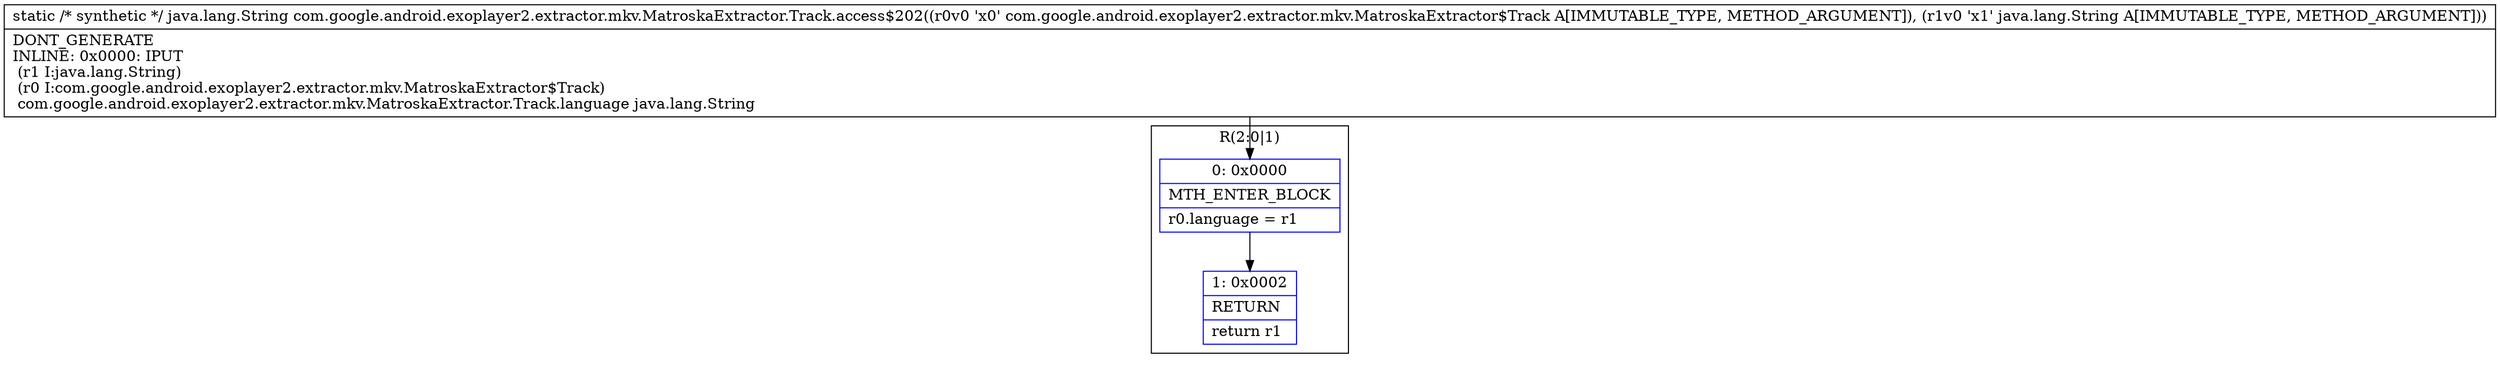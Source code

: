 digraph "CFG forcom.google.android.exoplayer2.extractor.mkv.MatroskaExtractor.Track.access$202(Lcom\/google\/android\/exoplayer2\/extractor\/mkv\/MatroskaExtractor$Track;Ljava\/lang\/String;)Ljava\/lang\/String;" {
subgraph cluster_Region_825450908 {
label = "R(2:0|1)";
node [shape=record,color=blue];
Node_0 [shape=record,label="{0\:\ 0x0000|MTH_ENTER_BLOCK\l|r0.language = r1\l}"];
Node_1 [shape=record,label="{1\:\ 0x0002|RETURN\l|return r1\l}"];
}
MethodNode[shape=record,label="{static \/* synthetic *\/ java.lang.String com.google.android.exoplayer2.extractor.mkv.MatroskaExtractor.Track.access$202((r0v0 'x0' com.google.android.exoplayer2.extractor.mkv.MatroskaExtractor$Track A[IMMUTABLE_TYPE, METHOD_ARGUMENT]), (r1v0 'x1' java.lang.String A[IMMUTABLE_TYPE, METHOD_ARGUMENT]))  | DONT_GENERATE\lINLINE: 0x0000: IPUT  \l  (r1 I:java.lang.String)\l  (r0 I:com.google.android.exoplayer2.extractor.mkv.MatroskaExtractor$Track)\l com.google.android.exoplayer2.extractor.mkv.MatroskaExtractor.Track.language java.lang.String\l}"];
MethodNode -> Node_0;
Node_0 -> Node_1;
}

